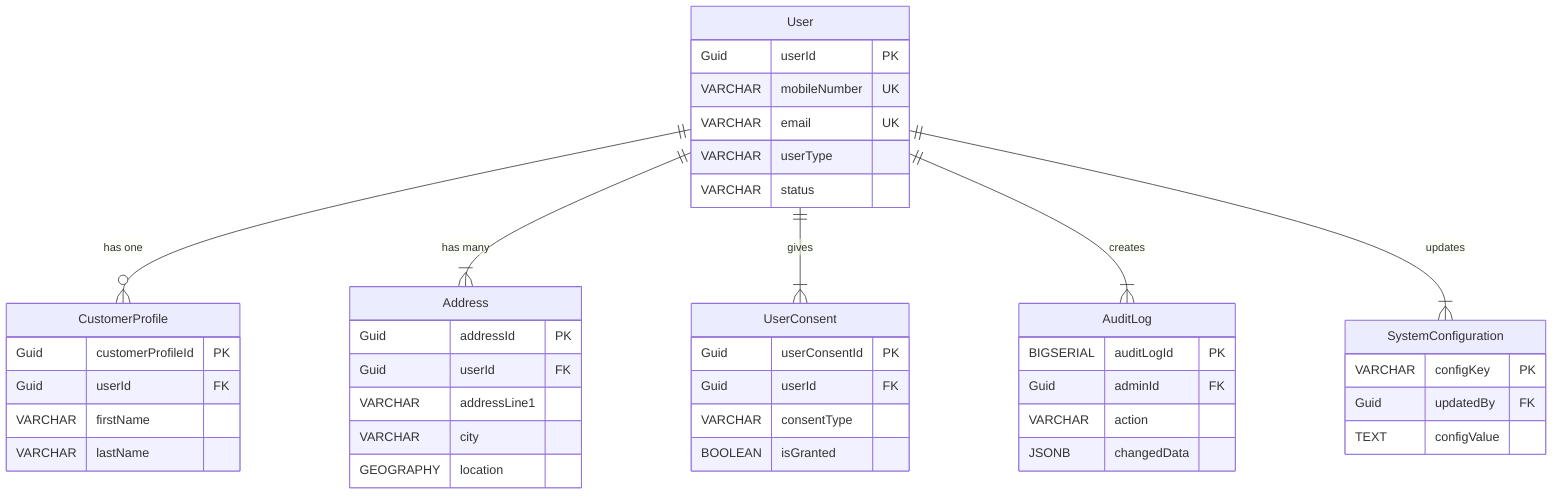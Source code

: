 erDiagram
    User {
        Guid userId PK
        VARCHAR mobileNumber UK
        VARCHAR email UK
        VARCHAR userType
        VARCHAR status
    }

    CustomerProfile {
        Guid customerProfileId PK
        Guid userId FK
        VARCHAR firstName
        VARCHAR lastName
    }

    Address {
        Guid addressId PK
        Guid userId FK
        VARCHAR addressLine1
        VARCHAR city
        GEOGRAPHY location
    }

    UserConsent {
        Guid userConsentId PK
        Guid userId FK
        VARCHAR consentType
        BOOLEAN isGranted
    }

    AuditLog {
        BIGSERIAL auditLogId PK
        Guid adminId FK
        VARCHAR action
        JSONB changedData
    }

    SystemConfiguration {
        VARCHAR configKey PK
        Guid updatedBy FK
        TEXT configValue
    }

    User ||--o{ CustomerProfile : "has one"
    User ||--|{ Address : "has many"
    User ||--|{ UserConsent : "gives"
    User ||--|{ AuditLog : "creates"
    User ||--|{ SystemConfiguration : "updates"